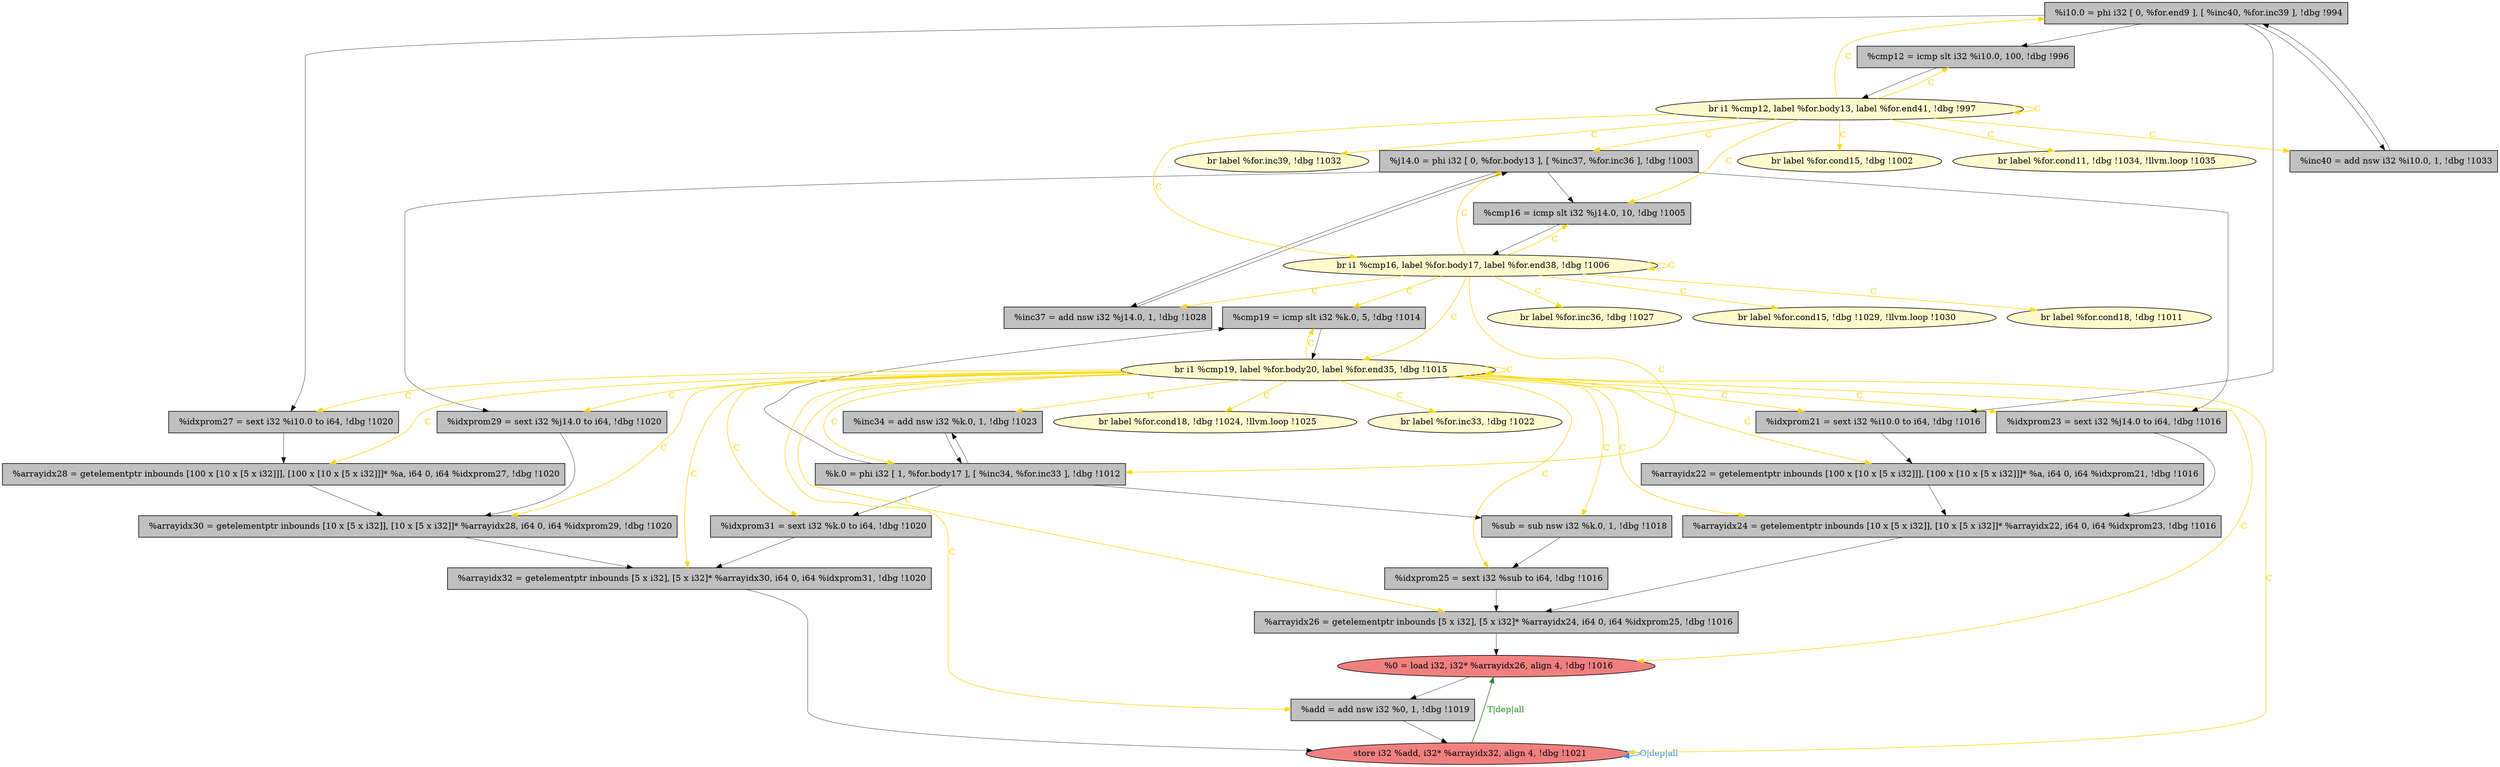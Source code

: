 
digraph G {


node610 [fillcolor=grey,label="  %idxprom23 = sext i32 %j14.0 to i64, !dbg !1016",shape=rectangle,style=filled ]
node609 [fillcolor=lightcoral,label="  %0 = load i32, i32* %arrayidx26, align 4, !dbg !1016",shape=ellipse,style=filled ]
node611 [fillcolor=lemonchiffon,label="  br label %for.inc36, !dbg !1027",shape=ellipse,style=filled ]
node607 [fillcolor=lemonchiffon,label="  br label %for.cond18, !dbg !1024, !llvm.loop !1025",shape=ellipse,style=filled ]
node606 [fillcolor=grey,label="  %j14.0 = phi i32 [ 0, %for.body13 ], [ %inc37, %for.inc36 ], !dbg !1003",shape=rectangle,style=filled ]
node602 [fillcolor=grey,label="  %add = add nsw i32 %0, 1, !dbg !1019",shape=rectangle,style=filled ]
node608 [fillcolor=lemonchiffon,label="  br label %for.cond15, !dbg !1002",shape=ellipse,style=filled ]
node599 [fillcolor=grey,label="  %arrayidx22 = getelementptr inbounds [100 x [10 x [5 x i32]]], [100 x [10 x [5 x i32]]]* %a, i64 0, i64 %idxprom21, !dbg !1016",shape=rectangle,style=filled ]
node598 [fillcolor=grey,label="  %arrayidx26 = getelementptr inbounds [5 x i32], [5 x i32]* %arrayidx24, i64 0, i64 %idxprom25, !dbg !1016",shape=rectangle,style=filled ]
node603 [fillcolor=grey,label="  %cmp16 = icmp slt i32 %j14.0, 10, !dbg !1005",shape=rectangle,style=filled ]
node596 [fillcolor=grey,label="  %arrayidx24 = getelementptr inbounds [10 x [5 x i32]], [10 x [5 x i32]]* %arrayidx22, i64 0, i64 %idxprom23, !dbg !1016",shape=rectangle,style=filled ]
node604 [fillcolor=grey,label="  %idxprom27 = sext i32 %i10.0 to i64, !dbg !1020",shape=rectangle,style=filled ]
node595 [fillcolor=lightcoral,label="  store i32 %add, i32* %arrayidx32, align 4, !dbg !1021",shape=ellipse,style=filled ]
node593 [fillcolor=grey,label="  %i10.0 = phi i32 [ 0, %for.end9 ], [ %inc40, %for.inc39 ], !dbg !994",shape=rectangle,style=filled ]
node592 [fillcolor=lemonchiffon,label="  br i1 %cmp16, label %for.body17, label %for.end38, !dbg !1006",shape=ellipse,style=filled ]
node605 [fillcolor=lemonchiffon,label="  br label %for.cond15, !dbg !1029, !llvm.loop !1030",shape=ellipse,style=filled ]
node580 [fillcolor=grey,label="  %arrayidx30 = getelementptr inbounds [10 x [5 x i32]], [10 x [5 x i32]]* %arrayidx28, i64 0, i64 %idxprom29, !dbg !1020",shape=rectangle,style=filled ]
node597 [fillcolor=lemonchiffon,label="  br label %for.inc33, !dbg !1022",shape=ellipse,style=filled ]
node576 [fillcolor=grey,label="  %inc37 = add nsw i32 %j14.0, 1, !dbg !1028",shape=rectangle,style=filled ]
node600 [fillcolor=grey,label="  %arrayidx28 = getelementptr inbounds [100 x [10 x [5 x i32]]], [100 x [10 x [5 x i32]]]* %a, i64 0, i64 %idxprom27, !dbg !1020",shape=rectangle,style=filled ]
node578 [fillcolor=grey,label="  %idxprom25 = sext i32 %sub to i64, !dbg !1016",shape=rectangle,style=filled ]
node581 [fillcolor=grey,label="  %inc34 = add nsw i32 %k.0, 1, !dbg !1023",shape=rectangle,style=filled ]
node591 [fillcolor=grey,label="  %k.0 = phi i32 [ 1, %for.body17 ], [ %inc34, %for.inc33 ], !dbg !1012",shape=rectangle,style=filled ]
node583 [fillcolor=grey,label="  %idxprom29 = sext i32 %j14.0 to i64, !dbg !1020",shape=rectangle,style=filled ]
node577 [fillcolor=grey,label="  %cmp12 = icmp slt i32 %i10.0, 100, !dbg !996",shape=rectangle,style=filled ]
node585 [fillcolor=grey,label="  %arrayidx32 = getelementptr inbounds [5 x i32], [5 x i32]* %arrayidx30, i64 0, i64 %idxprom31, !dbg !1020",shape=rectangle,style=filled ]
node601 [fillcolor=lemonchiffon,label="  br label %for.cond11, !dbg !1034, !llvm.loop !1035",shape=ellipse,style=filled ]
node582 [fillcolor=lemonchiffon,label="  br label %for.cond18, !dbg !1011",shape=ellipse,style=filled ]
node584 [fillcolor=grey,label="  %inc40 = add nsw i32 %i10.0, 1, !dbg !1033",shape=rectangle,style=filled ]
node589 [fillcolor=lemonchiffon,label="  br label %for.inc39, !dbg !1032",shape=ellipse,style=filled ]
node579 [fillcolor=lemonchiffon,label="  br i1 %cmp19, label %for.body20, label %for.end35, !dbg !1015",shape=ellipse,style=filled ]
node586 [fillcolor=grey,label="  %cmp19 = icmp slt i32 %k.0, 5, !dbg !1014",shape=rectangle,style=filled ]
node588 [fillcolor=grey,label="  %idxprom31 = sext i32 %k.0 to i64, !dbg !1020",shape=rectangle,style=filled ]
node587 [fillcolor=lemonchiffon,label="  br i1 %cmp12, label %for.body13, label %for.end41, !dbg !997",shape=ellipse,style=filled ]
node594 [fillcolor=grey,label="  %idxprom21 = sext i32 %i10.0 to i64, !dbg !1016",shape=rectangle,style=filled ]
node590 [fillcolor=grey,label="  %sub = sub nsw i32 %k.0, 1, !dbg !1018",shape=rectangle,style=filled ]

node592->node582 [style=solid,color=gold,label="C",penwidth=1.0,fontcolor=gold ]
node581->node591 [style=solid,color=black,label="",penwidth=0.5,fontcolor=black ]
node595->node595 [style=solid,color=dodgerblue,label="O|dep|all",penwidth=1.0,fontcolor=dodgerblue ]
node595->node609 [style=solid,color=forestgreen,label="T|dep|all",penwidth=1.0,fontcolor=forestgreen ]
node591->node590 [style=solid,color=black,label="",penwidth=0.5,fontcolor=black ]
node606->node583 [style=solid,color=black,label="",penwidth=0.5,fontcolor=black ]
node592->node592 [style=solid,color=gold,label="C",penwidth=1.0,fontcolor=gold ]
node593->node584 [style=solid,color=black,label="",penwidth=0.5,fontcolor=black ]
node606->node603 [style=solid,color=black,label="",penwidth=0.5,fontcolor=black ]
node606->node610 [style=solid,color=black,label="",penwidth=0.5,fontcolor=black ]
node587->node577 [style=solid,color=gold,label="C",penwidth=1.0,fontcolor=gold ]
node592->node586 [style=solid,color=gold,label="C",penwidth=1.0,fontcolor=gold ]
node596->node598 [style=solid,color=black,label="",penwidth=0.5,fontcolor=black ]
node591->node581 [style=solid,color=black,label="",penwidth=0.5,fontcolor=black ]
node610->node596 [style=solid,color=black,label="",penwidth=0.5,fontcolor=black ]
node599->node596 [style=solid,color=black,label="",penwidth=0.5,fontcolor=black ]
node579->node596 [style=solid,color=gold,label="C",penwidth=1.0,fontcolor=gold ]
node587->node601 [style=solid,color=gold,label="C",penwidth=1.0,fontcolor=gold ]
node579->node580 [style=solid,color=gold,label="C",penwidth=1.0,fontcolor=gold ]
node591->node588 [style=solid,color=black,label="",penwidth=0.5,fontcolor=black ]
node591->node586 [style=solid,color=black,label="",penwidth=0.5,fontcolor=black ]
node603->node592 [style=solid,color=black,label="",penwidth=0.5,fontcolor=black ]
node585->node595 [style=solid,color=black,label="",penwidth=0.5,fontcolor=black ]
node579->node602 [style=solid,color=gold,label="C",penwidth=1.0,fontcolor=gold ]
node580->node585 [style=solid,color=black,label="",penwidth=0.5,fontcolor=black ]
node592->node611 [style=solid,color=gold,label="C",penwidth=1.0,fontcolor=gold ]
node576->node606 [style=solid,color=black,label="",penwidth=0.5,fontcolor=black ]
node588->node585 [style=solid,color=black,label="",penwidth=0.5,fontcolor=black ]
node579->node578 [style=solid,color=gold,label="C",penwidth=1.0,fontcolor=gold ]
node594->node599 [style=solid,color=black,label="",penwidth=0.5,fontcolor=black ]
node592->node606 [style=solid,color=gold,label="C",penwidth=1.0,fontcolor=gold ]
node586->node579 [style=solid,color=black,label="",penwidth=0.5,fontcolor=black ]
node593->node594 [style=solid,color=black,label="",penwidth=0.5,fontcolor=black ]
node584->node593 [style=solid,color=black,label="",penwidth=0.5,fontcolor=black ]
node592->node591 [style=solid,color=gold,label="C",penwidth=1.0,fontcolor=gold ]
node579->node609 [style=solid,color=gold,label="C",penwidth=1.0,fontcolor=gold ]
node579->node579 [style=solid,color=gold,label="C",penwidth=1.0,fontcolor=gold ]
node587->node606 [style=solid,color=gold,label="C",penwidth=1.0,fontcolor=gold ]
node587->node587 [style=solid,color=gold,label="C",penwidth=1.0,fontcolor=gold ]
node579->node598 [style=solid,color=gold,label="C",penwidth=1.0,fontcolor=gold ]
node587->node589 [style=solid,color=gold,label="C",penwidth=1.0,fontcolor=gold ]
node593->node577 [style=solid,color=black,label="",penwidth=0.5,fontcolor=black ]
node579->node588 [style=solid,color=gold,label="C",penwidth=1.0,fontcolor=gold ]
node579->node595 [style=solid,color=gold,label="C",penwidth=1.0,fontcolor=gold ]
node579->node583 [style=solid,color=gold,label="C",penwidth=1.0,fontcolor=gold ]
node579->node597 [style=solid,color=gold,label="C",penwidth=1.0,fontcolor=gold ]
node592->node579 [style=solid,color=gold,label="C",penwidth=1.0,fontcolor=gold ]
node579->node586 [style=solid,color=gold,label="C",penwidth=1.0,fontcolor=gold ]
node579->node581 [style=solid,color=gold,label="C",penwidth=1.0,fontcolor=gold ]
node592->node576 [style=solid,color=gold,label="C",penwidth=1.0,fontcolor=gold ]
node578->node598 [style=solid,color=black,label="",penwidth=0.5,fontcolor=black ]
node579->node591 [style=solid,color=gold,label="C",penwidth=1.0,fontcolor=gold ]
node609->node602 [style=solid,color=black,label="",penwidth=0.5,fontcolor=black ]
node592->node605 [style=solid,color=gold,label="C",penwidth=1.0,fontcolor=gold ]
node587->node592 [style=solid,color=gold,label="C",penwidth=1.0,fontcolor=gold ]
node593->node604 [style=solid,color=black,label="",penwidth=0.5,fontcolor=black ]
node602->node595 [style=solid,color=black,label="",penwidth=0.5,fontcolor=black ]
node579->node590 [style=solid,color=gold,label="C",penwidth=1.0,fontcolor=gold ]
node606->node576 [style=solid,color=black,label="",penwidth=0.5,fontcolor=black ]
node579->node610 [style=solid,color=gold,label="C",penwidth=1.0,fontcolor=gold ]
node579->node604 [style=solid,color=gold,label="C",penwidth=1.0,fontcolor=gold ]
node600->node580 [style=solid,color=black,label="",penwidth=0.5,fontcolor=black ]
node579->node599 [style=solid,color=gold,label="C",penwidth=1.0,fontcolor=gold ]
node587->node603 [style=solid,color=gold,label="C",penwidth=1.0,fontcolor=gold ]
node598->node609 [style=solid,color=black,label="",penwidth=0.5,fontcolor=black ]
node592->node603 [style=solid,color=gold,label="C",penwidth=1.0,fontcolor=gold ]
node587->node584 [style=solid,color=gold,label="C",penwidth=1.0,fontcolor=gold ]
node579->node594 [style=solid,color=gold,label="C",penwidth=1.0,fontcolor=gold ]
node587->node593 [style=solid,color=gold,label="C",penwidth=1.0,fontcolor=gold ]
node579->node607 [style=solid,color=gold,label="C",penwidth=1.0,fontcolor=gold ]
node579->node600 [style=solid,color=gold,label="C",penwidth=1.0,fontcolor=gold ]
node583->node580 [style=solid,color=black,label="",penwidth=0.5,fontcolor=black ]
node587->node608 [style=solid,color=gold,label="C",penwidth=1.0,fontcolor=gold ]
node579->node585 [style=solid,color=gold,label="C",penwidth=1.0,fontcolor=gold ]
node604->node600 [style=solid,color=black,label="",penwidth=0.5,fontcolor=black ]
node577->node587 [style=solid,color=black,label="",penwidth=0.5,fontcolor=black ]
node590->node578 [style=solid,color=black,label="",penwidth=0.5,fontcolor=black ]


}
